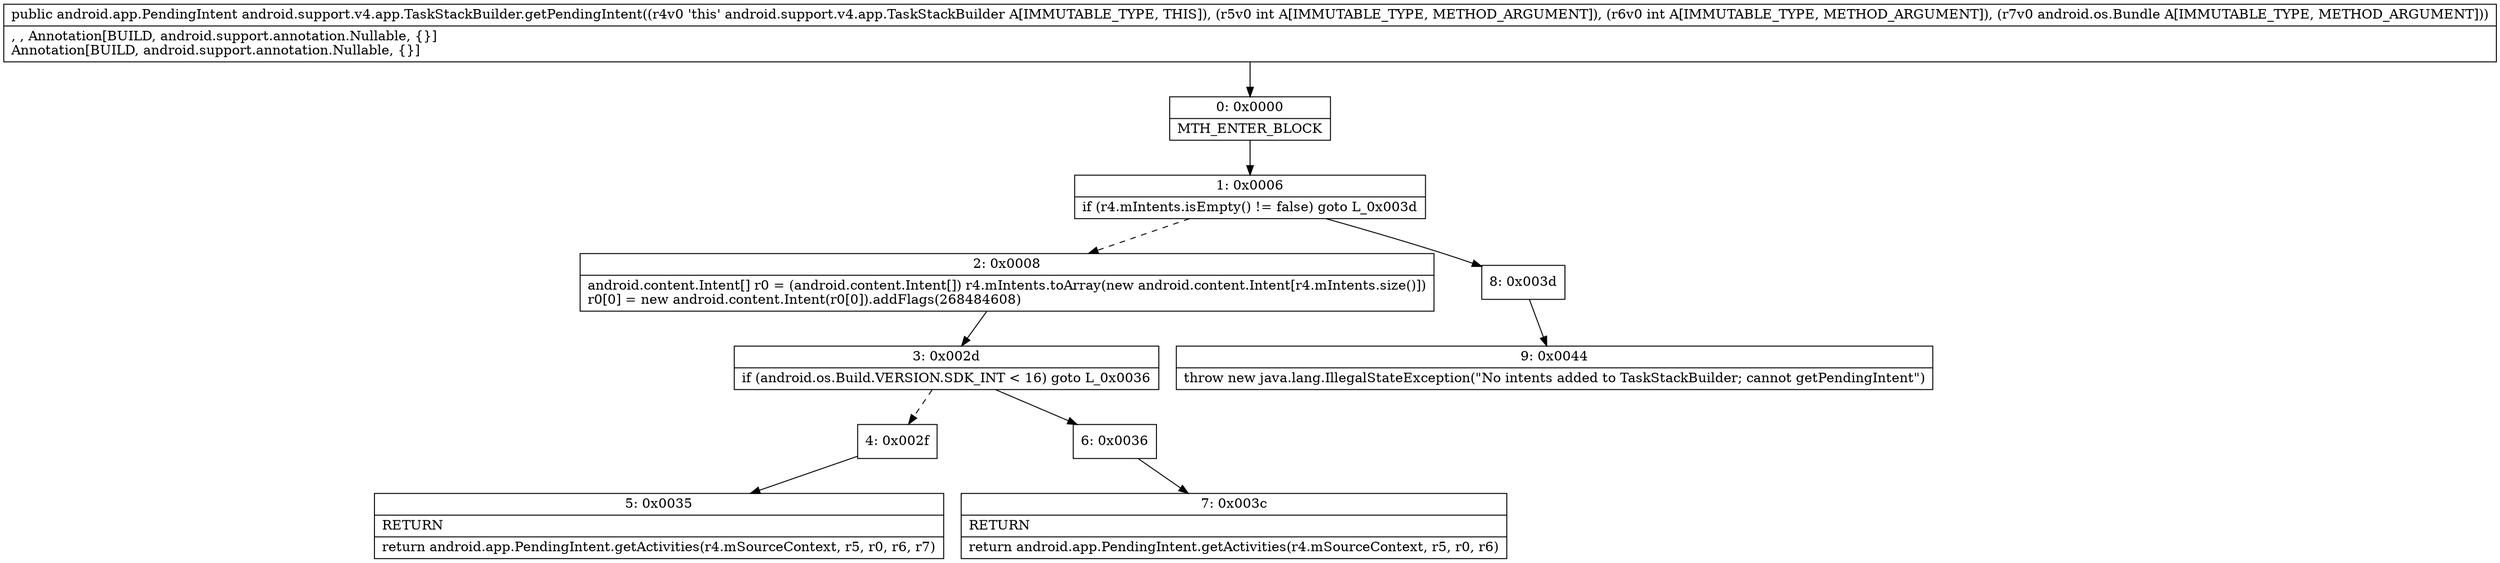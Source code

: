 digraph "CFG forandroid.support.v4.app.TaskStackBuilder.getPendingIntent(IILandroid\/os\/Bundle;)Landroid\/app\/PendingIntent;" {
Node_0 [shape=record,label="{0\:\ 0x0000|MTH_ENTER_BLOCK\l}"];
Node_1 [shape=record,label="{1\:\ 0x0006|if (r4.mIntents.isEmpty() != false) goto L_0x003d\l}"];
Node_2 [shape=record,label="{2\:\ 0x0008|android.content.Intent[] r0 = (android.content.Intent[]) r4.mIntents.toArray(new android.content.Intent[r4.mIntents.size()])\lr0[0] = new android.content.Intent(r0[0]).addFlags(268484608)\l}"];
Node_3 [shape=record,label="{3\:\ 0x002d|if (android.os.Build.VERSION.SDK_INT \< 16) goto L_0x0036\l}"];
Node_4 [shape=record,label="{4\:\ 0x002f}"];
Node_5 [shape=record,label="{5\:\ 0x0035|RETURN\l|return android.app.PendingIntent.getActivities(r4.mSourceContext, r5, r0, r6, r7)\l}"];
Node_6 [shape=record,label="{6\:\ 0x0036}"];
Node_7 [shape=record,label="{7\:\ 0x003c|RETURN\l|return android.app.PendingIntent.getActivities(r4.mSourceContext, r5, r0, r6)\l}"];
Node_8 [shape=record,label="{8\:\ 0x003d}"];
Node_9 [shape=record,label="{9\:\ 0x0044|throw new java.lang.IllegalStateException(\"No intents added to TaskStackBuilder; cannot getPendingIntent\")\l}"];
MethodNode[shape=record,label="{public android.app.PendingIntent android.support.v4.app.TaskStackBuilder.getPendingIntent((r4v0 'this' android.support.v4.app.TaskStackBuilder A[IMMUTABLE_TYPE, THIS]), (r5v0 int A[IMMUTABLE_TYPE, METHOD_ARGUMENT]), (r6v0 int A[IMMUTABLE_TYPE, METHOD_ARGUMENT]), (r7v0 android.os.Bundle A[IMMUTABLE_TYPE, METHOD_ARGUMENT]))  | , , Annotation[BUILD, android.support.annotation.Nullable, \{\}]\lAnnotation[BUILD, android.support.annotation.Nullable, \{\}]\l}"];
MethodNode -> Node_0;
Node_0 -> Node_1;
Node_1 -> Node_2[style=dashed];
Node_1 -> Node_8;
Node_2 -> Node_3;
Node_3 -> Node_4[style=dashed];
Node_3 -> Node_6;
Node_4 -> Node_5;
Node_6 -> Node_7;
Node_8 -> Node_9;
}

